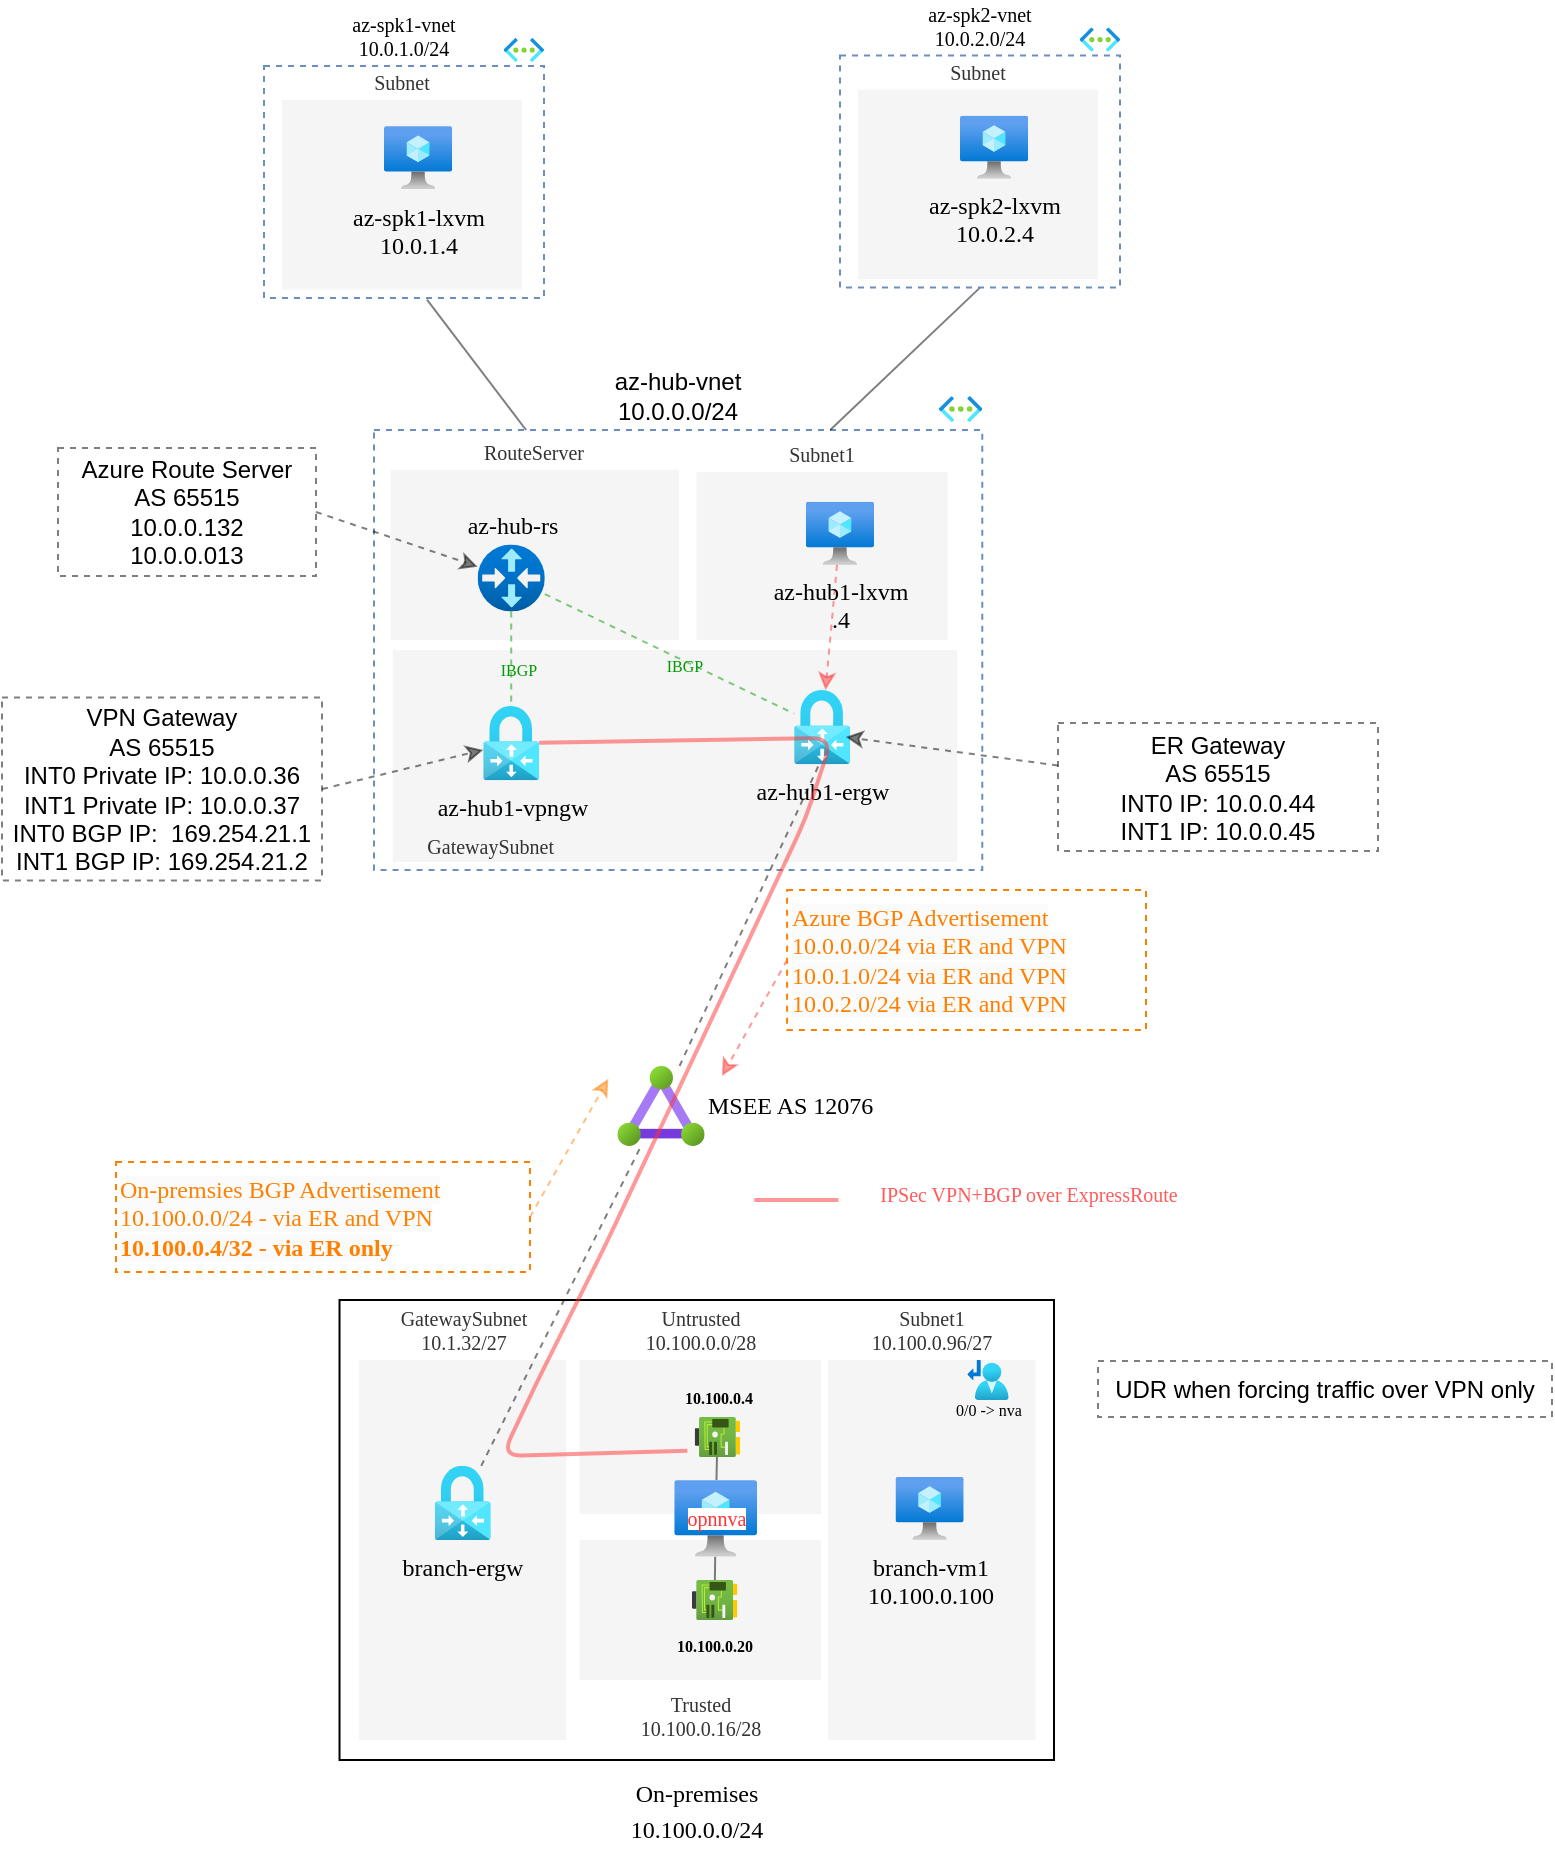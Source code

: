 <mxfile>
    <diagram id="NDvJAJGpe4w62B9Y8Wvt" name="Page-1">
        <mxGraphModel dx="1604" dy="670" grid="0" gridSize="10" guides="1" tooltips="1" connect="1" arrows="1" fold="1" page="1" pageScale="1" pageWidth="850" pageHeight="1100" background="#ffffff" math="0" shadow="0">
            <root>
                <mxCell id="0"/>
                <mxCell id="1" parent="0"/>
                <mxCell id="64" value="&lt;font style=&quot;font-size: 12px;&quot;&gt;On-premises&lt;br style=&quot;&quot;&gt;10.100.0.0/24&lt;br&gt;&lt;/font&gt;" style="whiteSpace=wrap;html=1;labelBackgroundColor=none;fontFamily=Verdana;fontSize=15;labelPosition=center;verticalLabelPosition=bottom;align=center;verticalAlign=top;" parent="1" vertex="1">
                    <mxGeometry x="210.76" y="657" width="357.24" height="230" as="geometry"/>
                </mxCell>
                <mxCell id="69" value="GatewaySubnet&lt;br&gt;10.1.32/27" style="whiteSpace=wrap;html=1;labelBackgroundColor=none;fontFamily=Verdana;fillColor=#f5f5f5;fontColor=#333333;strokeColor=none;fontSize=10;labelPosition=center;verticalLabelPosition=top;align=center;verticalAlign=bottom;" parent="1" vertex="1">
                    <mxGeometry x="220.5" y="687" width="103.69" height="190" as="geometry"/>
                </mxCell>
                <mxCell id="17" value="" style="group;fillColor=default;labelPosition=center;verticalLabelPosition=top;align=center;verticalAlign=bottom;container=0;" parent="1" vertex="1" connectable="0">
                    <mxGeometry x="218" y="218" width="307" height="250" as="geometry"/>
                </mxCell>
                <mxCell id="14" value="az-hub-vnet&lt;br&gt;10.0.0.0/24" style="whiteSpace=wrap;html=1;fillColor=none;strokeColor=#6c8ebf;dashed=1;labelPosition=center;verticalLabelPosition=top;align=center;verticalAlign=bottom;" parent="1" vertex="1">
                    <mxGeometry x="228" y="222" width="304.14" height="220" as="geometry"/>
                </mxCell>
                <mxCell id="15" value="" style="aspect=fixed;html=1;points=[];align=center;image;fontSize=12;image=img/lib/azure2/networking/Virtual_Networks.svg;dashed=1;" parent="1" vertex="1">
                    <mxGeometry x="510.499" y="205.08" width="21.641" height="12.92" as="geometry"/>
                </mxCell>
                <mxCell id="19" value="GatewaySubnet" style="whiteSpace=wrap;html=1;labelBackgroundColor=none;fontFamily=Verdana;fillColor=#f5f5f5;fontColor=#333333;strokeColor=none;fontSize=10;labelPosition=left;verticalLabelPosition=bottom;align=right;verticalAlign=top;spacingLeft=0;spacingBottom=0;spacingRight=-63;spacing=-18;" parent="1" vertex="1">
                    <mxGeometry x="237.39" y="332" width="282.22" height="106" as="geometry"/>
                </mxCell>
                <mxCell id="20" value="RouteServer" style="whiteSpace=wrap;html=1;labelBackgroundColor=none;fontFamily=Verdana;fillColor=#f5f5f5;fontColor=#333333;strokeColor=none;fontSize=10;labelPosition=center;verticalLabelPosition=top;align=center;verticalAlign=bottom;" parent="1" vertex="1">
                    <mxGeometry x="236.31" y="242" width="144.19" height="85" as="geometry"/>
                </mxCell>
                <mxCell id="21" value="Subnet1" style="whiteSpace=wrap;html=1;labelBackgroundColor=none;fontFamily=Verdana;fillColor=#f5f5f5;fontColor=#333333;strokeColor=none;fontSize=10;labelPosition=center;verticalLabelPosition=top;align=center;verticalAlign=bottom;" parent="1" vertex="1">
                    <mxGeometry x="389.27" y="243" width="125.56" height="84" as="geometry"/>
                </mxCell>
                <mxCell id="55" style="edgeStyle=none;html=1;fontFamily=Verdana;fontSize=10;endArrow=none;endFill=0;opacity=50;dashed=1;strokeColor=#009900;" parent="1" source="23" target="22" edge="1">
                    <mxGeometry relative="1" as="geometry"/>
                </mxCell>
                <mxCell id="58" value="IBGP" style="edgeLabel;html=1;align=center;verticalAlign=middle;resizable=0;points=[];fontSize=8;fontFamily=Verdana;labelBackgroundColor=none;fontColor=#009900;" parent="55" vertex="1" connectable="0">
                    <mxGeometry x="0.213" y="3" relative="1" as="geometry">
                        <mxPoint as="offset"/>
                    </mxGeometry>
                </mxCell>
                <mxCell id="57" style="edgeStyle=none;html=1;fontFamily=Verdana;fontSize=10;endArrow=none;endFill=0;opacity=50;dashed=1;strokeColor=#009900;" parent="1" source="23" target="16" edge="1">
                    <mxGeometry relative="1" as="geometry"/>
                </mxCell>
                <mxCell id="59" value="IBGP" style="edgeLabel;html=1;align=center;verticalAlign=middle;resizable=0;points=[];fontSize=8;fontFamily=Verdana;labelBackgroundColor=none;fontColor=#009900;" parent="57" vertex="1" connectable="0">
                    <mxGeometry x="0.123" y="-2" relative="1" as="geometry">
                        <mxPoint as="offset"/>
                    </mxGeometry>
                </mxCell>
                <mxCell id="23" value="az-hub-rs" style="aspect=fixed;html=1;points=[];align=center;image;fontSize=12;image=img/lib/azure2/networking/Virtual_Router.svg;labelBackgroundColor=none;fontFamily=Verdana;fillColor=default;labelPosition=center;verticalLabelPosition=top;verticalAlign=bottom;" parent="1" vertex="1">
                    <mxGeometry x="279.812" y="279.203" width="33.593" height="33.593" as="geometry"/>
                </mxCell>
                <mxCell id="124" value="" style="edgeStyle=none;html=1;dashed=1;strokeColor=#FF3333;fontColor=#FF3333;opacity=50;" edge="1" parent="1" source="26" target="16">
                    <mxGeometry relative="1" as="geometry"/>
                </mxCell>
                <mxCell id="26" value="az-hub1-lxvm&lt;br&gt;.4" style="aspect=fixed;html=1;points=[];align=center;image;fontSize=12;image=img/lib/azure2/compute/Virtual_Machine.svg;labelBackgroundColor=none;fontFamily=Verdana;fillColor=default;" parent="1" vertex="1">
                    <mxGeometry x="443.921" y="257.86" width="34.087" height="31.617" as="geometry"/>
                </mxCell>
                <mxCell id="30" style="edgeStyle=none;html=1;fontFamily=Verdana;fontSize=10;entryX=0.5;entryY=0.917;entryDx=0;entryDy=0;entryPerimeter=0;endArrow=none;endFill=0;opacity=50;dashed=1;" parent="1" source="29" target="16" edge="1">
                    <mxGeometry relative="1" as="geometry"/>
                </mxCell>
                <mxCell id="22" value="az-hub1-vpngw&lt;br&gt;" style="aspect=fixed;html=1;points=[];align=center;image;fontSize=12;image=img/lib/azure2/networking/Virtual_Network_Gateways.svg;glass=0;dashed=1;dashPattern=8 8;strokeColor=#E6E6E6;fontColor=#000000;fillColor=#CCCCCC;rounded=0;sketch=1;hachureGap=4;jiggle=2;curveFitting=1;fontFamily=Verdana;labelBackgroundColor=none;" parent="1" vertex="1">
                    <mxGeometry x="282.632" y="360.001" width="27.944" height="37.082" as="geometry"/>
                </mxCell>
                <mxCell id="16" value="az-hub1-ergw&lt;br&gt;" style="aspect=fixed;html=1;points=[];align=center;image;fontSize=12;image=img/lib/azure2/networking/Virtual_Network_Gateways.svg;glass=0;dashed=1;dashPattern=8 8;strokeColor=#E6E6E6;fontColor=#000000;fillColor=#CCCCCC;rounded=0;sketch=1;hachureGap=4;jiggle=2;curveFitting=1;fontFamily=Verdana;labelBackgroundColor=none;" parent="1" vertex="1">
                    <mxGeometry x="438.08" y="352.003" width="27.944" height="37.082" as="geometry"/>
                </mxCell>
                <mxCell id="29" value="MSEE AS 12076" style="aspect=fixed;html=1;points=[];align=left;image;fontSize=12;image=img/lib/azure2/networking/ExpressRoute_Circuits.svg;labelBackgroundColor=none;fontFamily=Verdana;fillColor=default;labelPosition=right;verticalLabelPosition=middle;verticalAlign=middle;" parent="1" vertex="1">
                    <mxGeometry x="349.63" y="540" width="43.75" height="40" as="geometry"/>
                </mxCell>
                <mxCell id="49" style="edgeStyle=none;html=1;entryX=0.25;entryY=0;entryDx=0;entryDy=0;fontFamily=Verdana;fontSize=10;endArrow=none;endFill=0;opacity=50;exitX=0.582;exitY=1.007;exitDx=0;exitDy=0;exitPerimeter=0;" parent="1" source="31" target="14" edge="1">
                    <mxGeometry relative="1" as="geometry">
                        <mxPoint x="250" y="160" as="sourcePoint"/>
                    </mxGeometry>
                </mxCell>
                <mxCell id="31" value="az-spk1-vnet&lt;br&gt;10.0.1.0/24" style="whiteSpace=wrap;html=1;fillColor=none;strokeColor=#6c8ebf;dashed=1;labelBackgroundColor=none;fontFamily=Verdana;fontSize=10;labelPosition=center;verticalLabelPosition=top;align=center;verticalAlign=bottom;" parent="1" vertex="1">
                    <mxGeometry x="173" y="40" width="140" height="116" as="geometry"/>
                </mxCell>
                <mxCell id="32" value="" style="aspect=fixed;html=1;points=[];align=center;image;fontSize=12;image=img/lib/azure2/networking/Virtual_Networks.svg;dashed=1;labelBackgroundColor=none;fontFamily=Verdana;fillColor=default;" parent="1" vertex="1">
                    <mxGeometry x="292.9" y="26" width="20.1" height="12" as="geometry"/>
                </mxCell>
                <mxCell id="47" value="Subnet" style="whiteSpace=wrap;html=1;labelBackgroundColor=none;fontFamily=Verdana;fillColor=#f5f5f5;fontColor=#333333;strokeColor=none;fontSize=10;labelPosition=center;verticalLabelPosition=top;align=center;verticalAlign=bottom;" parent="1" vertex="1">
                    <mxGeometry x="182" y="57" width="120" height="94.79" as="geometry"/>
                </mxCell>
                <mxCell id="48" value="az-spk1-lxvm&lt;br&gt;10.0.1.4" style="aspect=fixed;html=1;points=[];align=center;image;fontSize=12;image=img/lib/azure2/compute/Virtual_Machine.svg;labelBackgroundColor=none;fontFamily=Verdana;fillColor=default;" parent="1" vertex="1">
                    <mxGeometry x="233.001" y="70.0" width="34.087" height="31.617" as="geometry"/>
                </mxCell>
                <mxCell id="54" style="edgeStyle=none;html=1;exitX=0.5;exitY=1;exitDx=0;exitDy=0;entryX=0.75;entryY=0;entryDx=0;entryDy=0;fontFamily=Verdana;fontSize=10;endArrow=none;endFill=0;opacity=50;" parent="1" source="50" target="14" edge="1">
                    <mxGeometry relative="1" as="geometry"/>
                </mxCell>
                <mxCell id="50" value="az-spk2-vnet&lt;br&gt;10.0.2.0/24" style="whiteSpace=wrap;html=1;fillColor=none;strokeColor=#6c8ebf;dashed=1;labelBackgroundColor=none;fontFamily=Verdana;fontSize=10;labelPosition=center;verticalLabelPosition=top;align=center;verticalAlign=bottom;" parent="1" vertex="1">
                    <mxGeometry x="461" y="34.81" width="140" height="116" as="geometry"/>
                </mxCell>
                <mxCell id="51" value="" style="aspect=fixed;html=1;points=[];align=center;image;fontSize=12;image=img/lib/azure2/networking/Virtual_Networks.svg;dashed=1;labelBackgroundColor=none;fontFamily=Verdana;fillColor=default;" parent="1" vertex="1">
                    <mxGeometry x="580.9" y="20.81" width="20.1" height="12" as="geometry"/>
                </mxCell>
                <mxCell id="52" value="Subnet" style="whiteSpace=wrap;html=1;labelBackgroundColor=none;fontFamily=Verdana;fillColor=#f5f5f5;fontColor=#333333;strokeColor=none;fontSize=10;labelPosition=center;verticalLabelPosition=top;align=center;verticalAlign=bottom;" parent="1" vertex="1">
                    <mxGeometry x="470" y="51.81" width="120" height="94.79" as="geometry"/>
                </mxCell>
                <mxCell id="53" value="az-spk2-lxvm&lt;br&gt;10.0.2.4" style="aspect=fixed;html=1;points=[];align=center;image;fontSize=12;image=img/lib/azure2/compute/Virtual_Machine.svg;labelBackgroundColor=none;fontFamily=Verdana;fillColor=default;" parent="1" vertex="1">
                    <mxGeometry x="521.001" y="64.81" width="34.087" height="31.617" as="geometry"/>
                </mxCell>
                <mxCell id="68" value="branch-ergw" style="aspect=fixed;html=1;points=[];align=center;image;fontSize=12;image=img/lib/azure2/networking/Virtual_Network_Gateways.svg;glass=0;dashed=1;dashPattern=8 8;strokeColor=#E6E6E6;fontColor=#000000;fillColor=#CCCCCC;rounded=0;sketch=1;hachureGap=4;jiggle=2;curveFitting=1;fontFamily=Verdana;labelBackgroundColor=none;" parent="1" vertex="1">
                    <mxGeometry x="258.37" y="739.913" width="27.944" height="37.082" as="geometry"/>
                </mxCell>
                <mxCell id="70" value="Untrusted&lt;br&gt;10.100.0.0/28" style="whiteSpace=wrap;html=1;labelBackgroundColor=none;fontFamily=Verdana;fillColor=#f5f5f5;fontColor=#333333;strokeColor=none;fontSize=10;labelPosition=center;verticalLabelPosition=top;align=center;verticalAlign=bottom;" parent="1" vertex="1">
                    <mxGeometry x="330.76" y="687" width="120.78" height="77" as="geometry"/>
                </mxCell>
                <mxCell id="71" value="Subnet1&lt;br&gt;10.100.0.96/27" style="whiteSpace=wrap;html=1;labelBackgroundColor=none;fontFamily=Verdana;fillColor=#f5f5f5;fontColor=#333333;strokeColor=none;fontSize=10;labelPosition=center;verticalLabelPosition=top;align=center;verticalAlign=bottom;" parent="1" vertex="1">
                    <mxGeometry x="455.08" y="687" width="103.69" height="190" as="geometry"/>
                </mxCell>
                <mxCell id="73" value="Trusted&lt;br&gt;10.100.0.16/28" style="whiteSpace=wrap;html=1;labelBackgroundColor=none;fontFamily=Verdana;fillColor=#f5f5f5;fontColor=#333333;strokeColor=none;fontSize=10;labelPosition=center;verticalLabelPosition=bottom;align=center;verticalAlign=top;" parent="1" vertex="1">
                    <mxGeometry x="330.76" y="777" width="120.78" height="70" as="geometry"/>
                </mxCell>
                <mxCell id="76" value="&lt;span style=&quot;background-color: rgb(255, 255, 255); font-size: 10px;&quot;&gt;opnnva&lt;/span&gt;" style="aspect=fixed;html=1;points=[];align=center;image;fontSize=10;image=img/lib/azure2/compute/Virtual_Machine.svg;labelBackgroundColor=none;fontFamily=Verdana;fillColor=default;labelPosition=center;verticalLabelPosition=middle;verticalAlign=middle;fontColor=#FF3333;" parent="1" vertex="1">
                    <mxGeometry x="378.13" y="747" width="41.37" height="38.38" as="geometry"/>
                </mxCell>
                <mxCell id="77" value="&lt;span style=&quot;font-weight: normal;&quot;&gt;branch-vm1&lt;br&gt;10.100.0.100&lt;/span&gt;" style="aspect=fixed;html=1;points=[];align=center;image;fontSize=12;image=img/lib/azure2/compute/Virtual_Machine.svg;labelBackgroundColor=none;fontFamily=Verdana;fillColor=default;fontStyle=1" parent="1" vertex="1">
                    <mxGeometry x="488.761" y="745.38" width="34.087" height="31.617" as="geometry"/>
                </mxCell>
                <mxCell id="84" style="edgeStyle=none;html=1;strokeColor=#000000;strokeWidth=1;fontFamily=Verdana;fontSize=8;fontColor=#000000;endArrow=none;endFill=0;opacity=50;" parent="1" source="83" target="76" edge="1">
                    <mxGeometry relative="1" as="geometry"/>
                </mxCell>
                <mxCell id="83" value="10.100.0.4" style="aspect=fixed;html=1;points=[];align=center;image;fontSize=8;image=img/lib/azure2/networking/Network_Interfaces.svg;labelBackgroundColor=none;fontFamily=Verdana;fontColor=#000000;fillColor=none;labelPosition=center;verticalLabelPosition=top;verticalAlign=bottom;fontStyle=1;spacing=4;" parent="1" vertex="1">
                    <mxGeometry x="388.36" y="715.5" width="22.67" height="20" as="geometry"/>
                </mxCell>
                <mxCell id="85" value="&lt;font style=&quot;font-size: 8px;&quot;&gt;0/0 -&amp;gt; nva&lt;/font&gt;" style="aspect=fixed;html=1;points=[];align=center;image;fontSize=12;image=img/lib/azure2/networking/Route_Tables.svg;labelBackgroundColor=none;fontFamily=Verdana;fontColor=#000000;fillColor=none;spacing=-8;" parent="1" vertex="1">
                    <mxGeometry x="524.68" y="687" width="20.65" height="20" as="geometry"/>
                </mxCell>
                <mxCell id="88" style="edgeStyle=none;html=1;strokeColor=#000000;strokeWidth=1;fontFamily=Verdana;fontSize=8;fontColor=#000000;endArrow=none;endFill=0;opacity=50;" parent="1" source="87" target="76" edge="1">
                    <mxGeometry relative="1" as="geometry"/>
                </mxCell>
                <mxCell id="87" value="10.100.0.20" style="aspect=fixed;html=1;points=[];align=center;image;fontSize=8;image=img/lib/azure2/networking/Network_Interfaces.svg;labelBackgroundColor=none;fontFamily=Verdana;fontColor=#000000;fillColor=none;labelPosition=center;verticalLabelPosition=bottom;verticalAlign=top;fontStyle=1;spacing=4;" parent="1" vertex="1">
                    <mxGeometry x="387" y="797" width="22.67" height="20" as="geometry"/>
                </mxCell>
                <mxCell id="91" value="" style="edgeStyle=none;orthogonalLoop=1;jettySize=auto;html=1;strokeColor=#FF3333;strokeWidth=2;fontFamily=Verdana;fontSize=8;fontColor=#FF3333;endArrow=none;endFill=0;opacity=50;elbow=vertical;entryX=-0.161;entryY=0.846;entryDx=0;entryDy=0;entryPerimeter=0;rounded=1;shadow=0;" parent="1" target="83" edge="1" source="22">
                    <mxGeometry width="80" relative="1" as="geometry">
                        <mxPoint x="309" y="403" as="sourcePoint"/>
                        <mxPoint x="450" y="570" as="targetPoint"/>
                        <Array as="points">
                            <mxPoint x="457" y="376"/>
                            <mxPoint x="444" y="416"/>
                            <mxPoint x="344" y="629"/>
                            <mxPoint x="309" y="699"/>
                            <mxPoint x="292" y="735"/>
                        </Array>
                    </mxGeometry>
                </mxCell>
                <mxCell id="94" value="" style="orthogonalLoop=1;jettySize=auto;html=1;rounded=1;shadow=0;sketch=0;strokeColor=#FF3333;strokeWidth=2;fontFamily=Verdana;fontSize=8;fontColor=#FF3333;endArrow=none;endFill=0;opacity=50;elbow=vertical;" parent="1" edge="1">
                    <mxGeometry width="80" relative="1" as="geometry">
                        <mxPoint x="418.13" y="607" as="sourcePoint"/>
                        <mxPoint x="460.27" y="607" as="targetPoint"/>
                    </mxGeometry>
                </mxCell>
                <mxCell id="96" value="&lt;br&gt;&lt;span style=&quot;font-family: Verdana; font-size: 10px; font-style: normal; font-variant-ligatures: normal; font-variant-caps: normal; letter-spacing: normal; orphans: 2; text-align: center; text-indent: 0px; text-transform: none; widows: 2; word-spacing: 0px; -webkit-text-stroke-width: 0px; background-color: rgb(255, 255, 255); text-decoration-thickness: initial; text-decoration-style: initial; text-decoration-color: initial; float: none; display: inline !important;&quot;&gt;IPSec VPN+BGP over ExpressRoute&lt;/span&gt;" style="edgeLabel;html=1;align=center;verticalAlign=middle;resizable=0;points=[];fontSize=10;fontFamily=Verdana;fontColor=#FF3333;fontStyle=0;textOpacity=80;" parent="94" vertex="1" connectable="0">
                    <mxGeometry x="-0.292" y="-2" relative="1" as="geometry">
                        <mxPoint x="122" y="-11" as="offset"/>
                    </mxGeometry>
                </mxCell>
                <mxCell id="65" value="" style="edgeStyle=none;html=1;strokeColor=default;fontFamily=Verdana;fontSize=10;fontColor=default;endArrow=none;endFill=0;opacity=50;strokeWidth=1;dashed=1;" parent="1" source="68" target="29" edge="1">
                    <mxGeometry relative="1" as="geometry"/>
                </mxCell>
                <mxCell id="102" style="edgeStyle=none;html=1;strokeColor=#000000;exitX=1;exitY=0.5;exitDx=0;exitDy=0;opacity=50;dashed=1;" edge="1" parent="1" source="101" target="23">
                    <mxGeometry relative="1" as="geometry"/>
                </mxCell>
                <mxCell id="101" value="Azure Route Server&lt;br&gt;AS 65515&lt;br&gt;10.0.0.132&lt;br&gt;10.0.0.013" style="text;strokeColor=default;align=center;fillColor=none;html=1;verticalAlign=middle;whiteSpace=wrap;rounded=0;dashed=1;opacity=50;" vertex="1" parent="1">
                    <mxGeometry x="70" y="231" width="129" height="64" as="geometry"/>
                </mxCell>
                <mxCell id="109" style="edgeStyle=none;html=1;exitX=1;exitY=0.5;exitDx=0;exitDy=0;strokeColor=#000000;opacity=50;dashed=1;" edge="1" parent="1" source="103" target="22">
                    <mxGeometry relative="1" as="geometry"/>
                </mxCell>
                <mxCell id="103" value="VPN Gateway&lt;br&gt;AS 65515&lt;br&gt;INT0 Private IP: 10.0.0.36&lt;br&gt;INT1 Private IP: 10.0.0.37&lt;br&gt;INT0 BGP IP:&amp;nbsp;&amp;nbsp;169.254.21.1&lt;br&gt;INT1 BGP IP:&amp;nbsp;169.254.21.2" style="text;strokeColor=default;align=center;fillColor=none;html=1;verticalAlign=middle;whiteSpace=wrap;rounded=0;dashed=1;opacity=50;" vertex="1" parent="1">
                    <mxGeometry x="42" y="355.81" width="160" height="91.46" as="geometry"/>
                </mxCell>
                <mxCell id="108" style="edgeStyle=none;html=1;entryX=0.923;entryY=0.634;entryDx=0;entryDy=0;entryPerimeter=0;strokeColor=#000000;opacity=50;dashed=1;" edge="1" parent="1" source="104" target="16">
                    <mxGeometry relative="1" as="geometry"/>
                </mxCell>
                <mxCell id="104" value="ER Gateway&lt;br&gt;AS 65515&lt;br&gt;INT0 IP: 10.0.0.44&lt;br&gt;INT1 IP: 10.0.0.45" style="text;strokeColor=default;align=center;fillColor=none;html=1;verticalAlign=middle;whiteSpace=wrap;rounded=0;dashed=1;opacity=50;" vertex="1" parent="1">
                    <mxGeometry x="570.0" y="368.5" width="160" height="64" as="geometry"/>
                </mxCell>
                <mxCell id="114" value="UDR when forcing traffic over VPN only" style="text;strokeColor=default;align=center;fillColor=none;html=1;verticalAlign=middle;whiteSpace=wrap;rounded=0;dashed=1;opacity=50;" vertex="1" parent="1">
                    <mxGeometry x="590" y="687.5" width="227" height="28" as="geometry"/>
                </mxCell>
                <mxCell id="115" value="BGP" parent="0"/>
                <mxCell id="116" style="edgeStyle=none;html=1;dashed=1;strokeColor=#FF8000;opacity=50;exitX=1;exitY=0.5;exitDx=0;exitDy=0;entryX=-0.102;entryY=0.161;entryDx=0;entryDy=0;entryPerimeter=0;" edge="1" parent="115" source="117">
                    <mxGeometry relative="1" as="geometry">
                        <mxPoint x="345.168" y="546.44" as="targetPoint"/>
                    </mxGeometry>
                </mxCell>
                <mxCell id="117" value="&lt;span style=&quot;font-family: Verdana; font-size: 12px; font-style: normal; font-variant-ligatures: normal; font-variant-caps: normal; letter-spacing: normal; orphans: 2; text-align: center; text-indent: 0px; text-transform: none; widows: 2; word-spacing: 0px; -webkit-text-stroke-width: 0px; background-color: rgb(251, 251, 251); text-decoration-thickness: initial; text-decoration-style: initial; text-decoration-color: initial; float: none; display: inline !important;&quot;&gt;On-premsies BGP Advertisement&lt;br&gt;10.100.0.0/24 - via ER and VPN&lt;br&gt;&lt;b&gt;10.100.0.4/32 - via ER only&lt;/b&gt;&lt;br&gt;&lt;/span&gt;" style="text;whiteSpace=wrap;html=1;fontSize=10;fontFamily=Verdana;fontColor=#FF8000;strokeColor=#FF8000;dashed=1;" vertex="1" parent="115">
                    <mxGeometry x="99" y="588" width="207" height="55" as="geometry"/>
                </mxCell>
                <mxCell id="118" style="edgeStyle=none;html=1;exitX=0;exitY=0.5;exitDx=0;exitDy=0;dashed=1;strokeColor=#FF3333;fontColor=#FF3333;opacity=50;" edge="1" parent="115" source="119">
                    <mxGeometry relative="1" as="geometry">
                        <mxPoint x="402.0" y="545" as="targetPoint"/>
                    </mxGeometry>
                </mxCell>
                <mxCell id="119" value="&lt;span style=&quot;font-family: Verdana; font-size: 12px; font-style: normal; font-variant-ligatures: normal; font-variant-caps: normal; letter-spacing: normal; orphans: 2; text-align: center; text-indent: 0px; text-transform: none; widows: 2; word-spacing: 0px; -webkit-text-stroke-width: 0px; background-color: rgb(251, 251, 251); text-decoration-thickness: initial; text-decoration-style: initial; text-decoration-color: initial; float: none; display: inline !important;&quot;&gt;Azure BGP Advertisement&lt;br&gt;10.0.0.0/24 via ER and VPN&lt;br&gt;10.0.1.0/24 via ER and VPN&lt;br&gt;10.0.2.0/24 via ER and VPN&lt;br&gt;&lt;/span&gt;" style="text;whiteSpace=wrap;html=1;fontSize=10;fontFamily=Verdana;fontColor=#FF8000;strokeColor=#FF8000;dashed=1;" vertex="1" parent="115">
                    <mxGeometry x="434.54" y="452" width="179.46" height="70" as="geometry"/>
                </mxCell>
            </root>
        </mxGraphModel>
    </diagram>
</mxfile>
